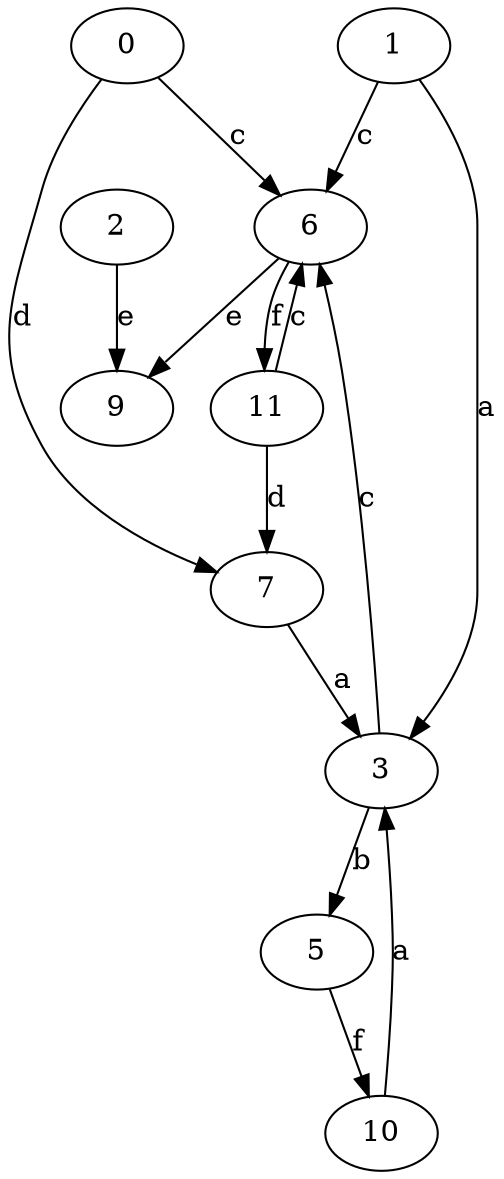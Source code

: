 strict digraph  {
2;
3;
5;
6;
7;
0;
9;
10;
1;
11;
2 -> 9  [label=e];
3 -> 5  [label=b];
3 -> 6  [label=c];
5 -> 10  [label=f];
6 -> 9  [label=e];
6 -> 11  [label=f];
7 -> 3  [label=a];
0 -> 6  [label=c];
0 -> 7  [label=d];
10 -> 3  [label=a];
1 -> 3  [label=a];
1 -> 6  [label=c];
11 -> 6  [label=c];
11 -> 7  [label=d];
}
